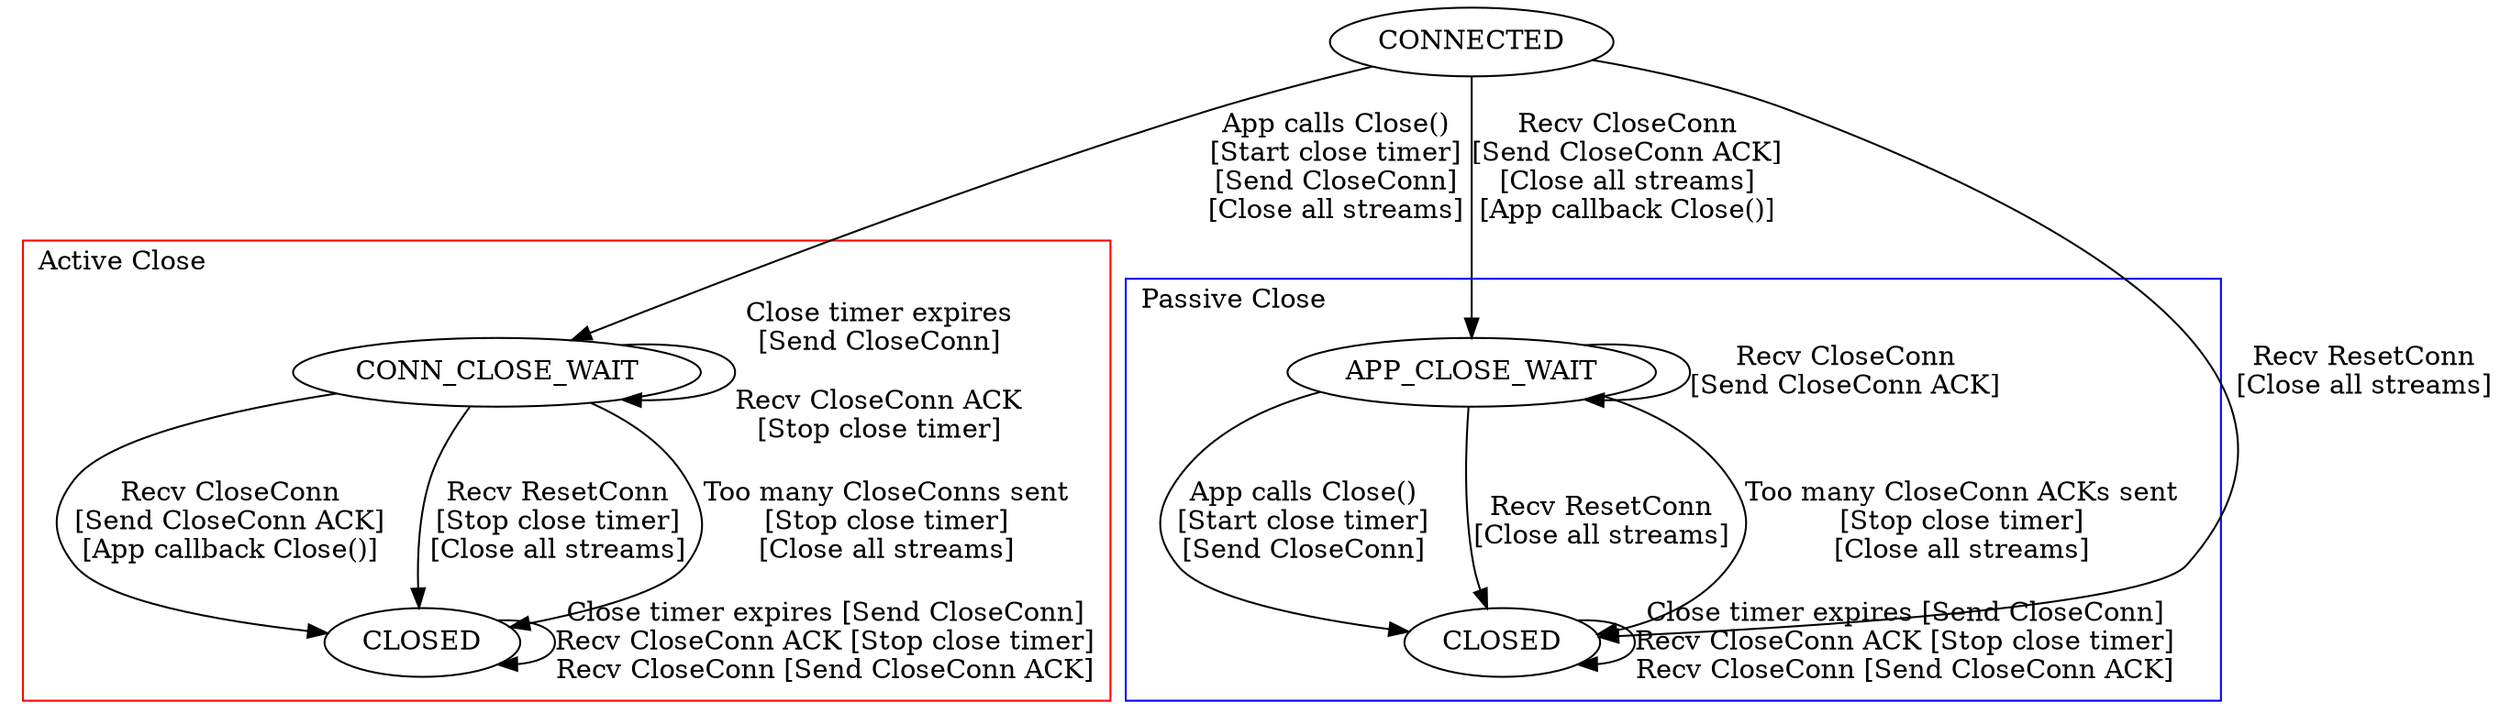 digraph sliq_connection_termination {
    conn [ shape = ellipse, label = "CONNECTED" ];
    ccwt [ shape = ellipse, label = "CONN_CLOSE_WAIT" ];
    acwt [ shape = ellipse, label = "APP_CLOSE_WAIT" ];
    cls1 [ shape = ellipse, label = "CLOSED" ];
    cls2 [ shape = ellipse, label = "CLOSED" ];

    conn -> ccwt [ label = "App calls Close()\n[Start close timer]\n[Send CloseConn]\n[Close all streams]" ];

    subgraph cluster0 {
        label = "Active Close";
        labeljust = "l";
        color = red;
        ccwt -> ccwt [ label = "Close timer expires\n[Send CloseConn]\n\nRecv CloseConn ACK\n[Stop close timer]" ];
        ccwt -> cls1 [ label = "Recv CloseConn\n[Send CloseConn ACK]\n[App callback Close()]" ];
        ccwt -> cls1 [ label = "Recv ResetConn\n[Stop close timer]\n[Close all streams]" ];
        ccwt -> cls1 [ label = "Too many CloseConns sent\n[Stop close timer]\n[Close all streams]" ];
        cls1 -> cls1 [ label = "Close timer expires [Send CloseConn]\nRecv CloseConn ACK [Stop close timer]\nRecv CloseConn [Send CloseConn ACK]" ];
    }

    conn -> acwt [ label = "Recv CloseConn\n[Send CloseConn ACK]\n[Close all streams]\n[App callback Close()]" ];
    conn -> cls2 [ label = "Recv ResetConn\n[Close all streams]" ];

    subgraph cluster1 {
        label = "Passive Close";
        labeljust = "l";
        color = blue;
        acwt -> acwt [ label = "Recv CloseConn\n[Send CloseConn ACK]" ];
        acwt -> cls2 [ label = "App calls Close()\n[Start close timer]\n[Send CloseConn]\n" ];
        acwt -> cls2 [ label = "Recv ResetConn\n[Close all streams]" ];
        acwt -> cls2 [ label = "Too many CloseConn ACKs sent\n[Stop close timer]\n[Close all streams]" ];
        cls2 -> cls2 [ label = "Close timer expires [Send CloseConn]\nRecv CloseConn ACK [Stop close timer]\nRecv CloseConn [Send CloseConn ACK]" ];
    }
}
